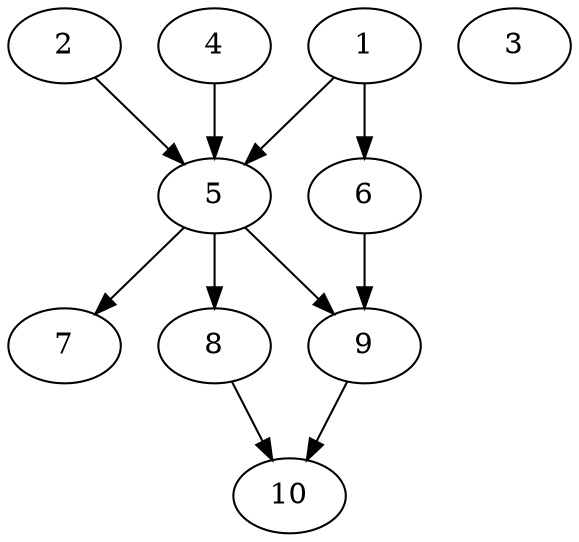 // DAG automatically generated by daggen at Thu Oct  3 13:58:05 2019
// ./daggen --dot -n 10 --ccr 0.3 --fat 0.5 --regular 0.5 --density 0.7 --mindata 5242880 --maxdata 52428800 
digraph G {
  1 [size="162249387", alpha="0.12", expect_size="48674816"] 
  1 -> 5 [size ="48674816"]
  1 -> 6 [size ="48674816"]
  2 [size="34068480", alpha="0.10", expect_size="10220544"] 
  2 -> 5 [size ="10220544"]
  3 [size="146793813", alpha="0.09", expect_size="44038144"] 
  4 [size="162061653", alpha="0.02", expect_size="48618496"] 
  4 -> 5 [size ="48618496"]
  5 [size="143769600", alpha="0.01", expect_size="43130880"] 
  5 -> 7 [size ="43130880"]
  5 -> 8 [size ="43130880"]
  5 -> 9 [size ="43130880"]
  6 [size="118138880", alpha="0.01", expect_size="35441664"] 
  6 -> 9 [size ="35441664"]
  7 [size="26914133", alpha="0.03", expect_size="8074240"] 
  8 [size="165860693", alpha="0.15", expect_size="49758208"] 
  8 -> 10 [size ="49758208"]
  9 [size="47486293", alpha="0.20", expect_size="14245888"] 
  9 -> 10 [size ="14245888"]
  10 [size="25770667", alpha="0.11", expect_size="7731200"] 
}

